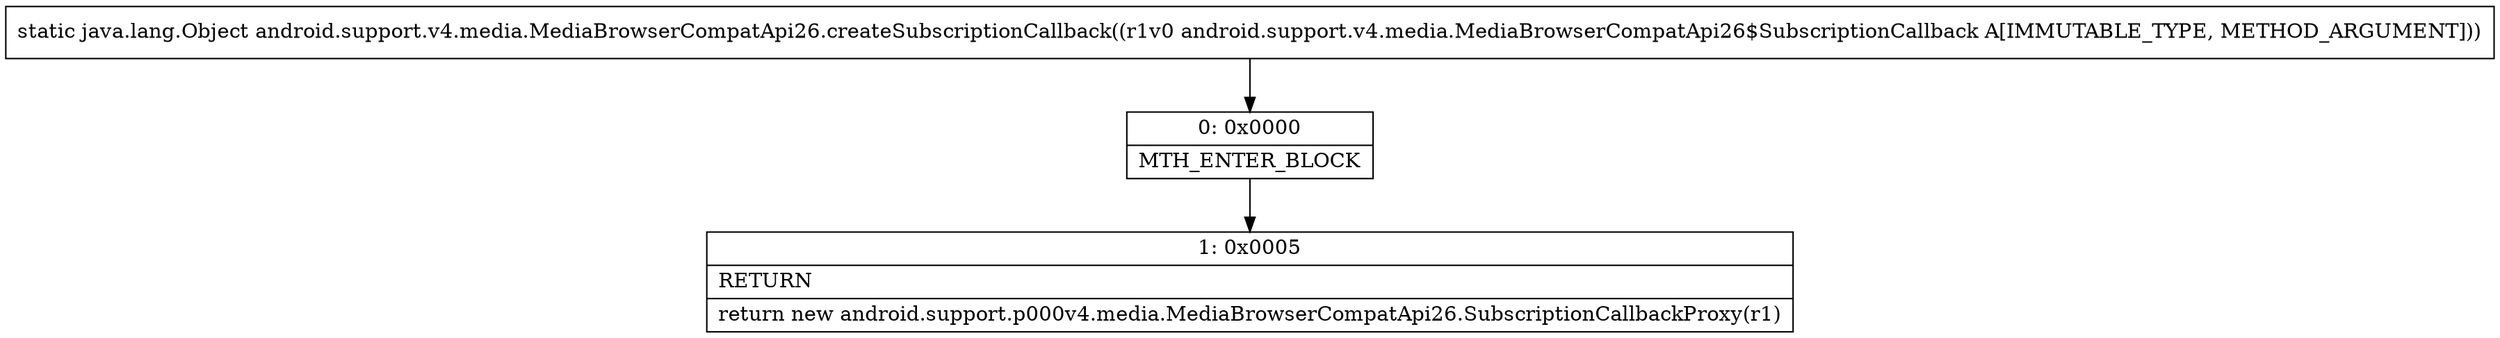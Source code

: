 digraph "CFG forandroid.support.v4.media.MediaBrowserCompatApi26.createSubscriptionCallback(Landroid\/support\/v4\/media\/MediaBrowserCompatApi26$SubscriptionCallback;)Ljava\/lang\/Object;" {
Node_0 [shape=record,label="{0\:\ 0x0000|MTH_ENTER_BLOCK\l}"];
Node_1 [shape=record,label="{1\:\ 0x0005|RETURN\l|return new android.support.p000v4.media.MediaBrowserCompatApi26.SubscriptionCallbackProxy(r1)\l}"];
MethodNode[shape=record,label="{static java.lang.Object android.support.v4.media.MediaBrowserCompatApi26.createSubscriptionCallback((r1v0 android.support.v4.media.MediaBrowserCompatApi26$SubscriptionCallback A[IMMUTABLE_TYPE, METHOD_ARGUMENT])) }"];
MethodNode -> Node_0;
Node_0 -> Node_1;
}

